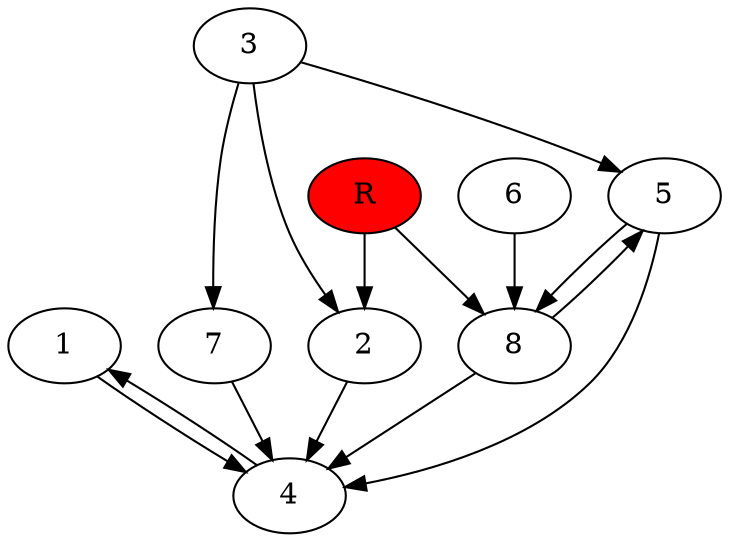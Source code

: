 digraph prb7265 {
	1
	2
	3
	4
	5
	6
	7
	8
	R [fillcolor="#ff0000" style=filled]
	1 -> 4
	2 -> 4
	3 -> 2
	3 -> 5
	3 -> 7
	4 -> 1
	5 -> 4
	5 -> 8
	6 -> 8
	7 -> 4
	8 -> 4
	8 -> 5
	R -> 2
	R -> 8
}
